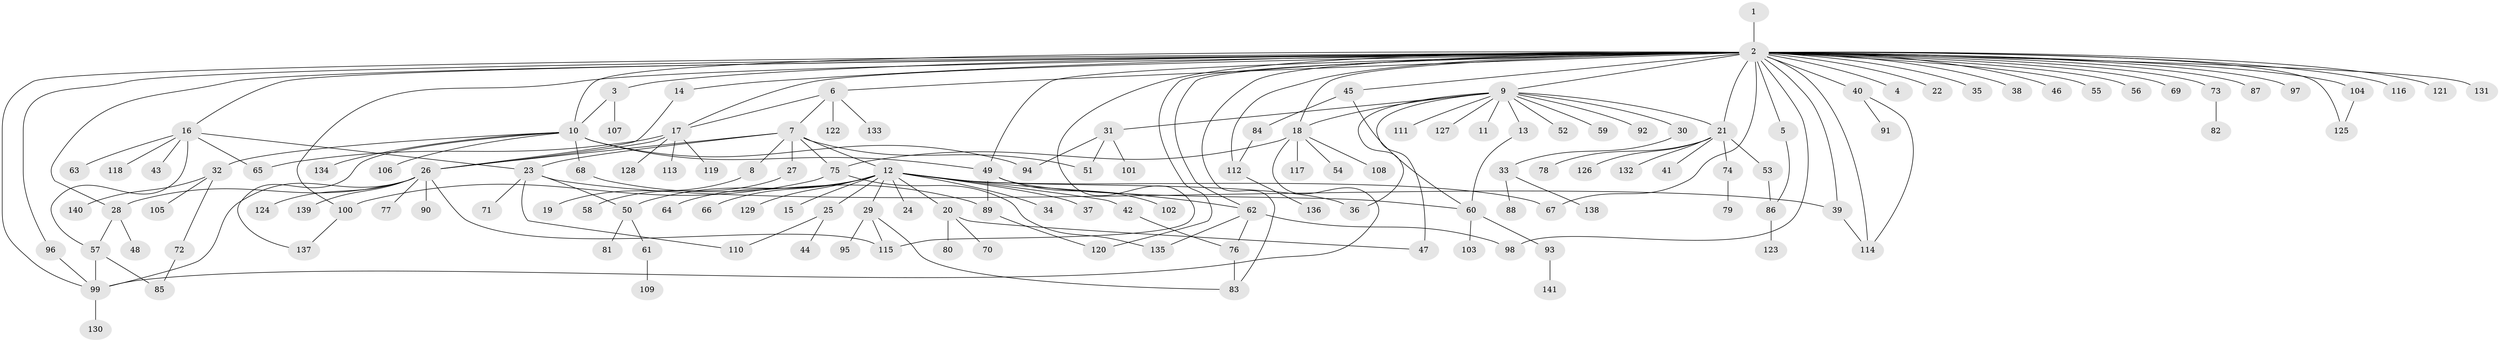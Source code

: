 // coarse degree distribution, {1: 0.5688073394495413, 42: 0.009174311926605505, 2: 0.1743119266055046, 8: 0.01834862385321101, 13: 0.009174311926605505, 9: 0.027522935779816515, 16: 0.009174311926605505, 11: 0.009174311926605505, 6: 0.01834862385321101, 3: 0.11009174311926606, 4: 0.01834862385321101, 5: 0.027522935779816515}
// Generated by graph-tools (version 1.1) at 2025/41/03/06/25 10:41:47]
// undirected, 141 vertices, 184 edges
graph export_dot {
graph [start="1"]
  node [color=gray90,style=filled];
  1;
  2;
  3;
  4;
  5;
  6;
  7;
  8;
  9;
  10;
  11;
  12;
  13;
  14;
  15;
  16;
  17;
  18;
  19;
  20;
  21;
  22;
  23;
  24;
  25;
  26;
  27;
  28;
  29;
  30;
  31;
  32;
  33;
  34;
  35;
  36;
  37;
  38;
  39;
  40;
  41;
  42;
  43;
  44;
  45;
  46;
  47;
  48;
  49;
  50;
  51;
  52;
  53;
  54;
  55;
  56;
  57;
  58;
  59;
  60;
  61;
  62;
  63;
  64;
  65;
  66;
  67;
  68;
  69;
  70;
  71;
  72;
  73;
  74;
  75;
  76;
  77;
  78;
  79;
  80;
  81;
  82;
  83;
  84;
  85;
  86;
  87;
  88;
  89;
  90;
  91;
  92;
  93;
  94;
  95;
  96;
  97;
  98;
  99;
  100;
  101;
  102;
  103;
  104;
  105;
  106;
  107;
  108;
  109;
  110;
  111;
  112;
  113;
  114;
  115;
  116;
  117;
  118;
  119;
  120;
  121;
  122;
  123;
  124;
  125;
  126;
  127;
  128;
  129;
  130;
  131;
  132;
  133;
  134;
  135;
  136;
  137;
  138;
  139;
  140;
  141;
  1 -- 2;
  2 -- 3;
  2 -- 4;
  2 -- 5;
  2 -- 6;
  2 -- 9;
  2 -- 10;
  2 -- 14;
  2 -- 16;
  2 -- 17;
  2 -- 18;
  2 -- 21;
  2 -- 22;
  2 -- 28;
  2 -- 35;
  2 -- 38;
  2 -- 39;
  2 -- 40;
  2 -- 45;
  2 -- 46;
  2 -- 49;
  2 -- 55;
  2 -- 56;
  2 -- 62;
  2 -- 67;
  2 -- 69;
  2 -- 73;
  2 -- 83;
  2 -- 87;
  2 -- 96;
  2 -- 97;
  2 -- 98;
  2 -- 99;
  2 -- 100;
  2 -- 104;
  2 -- 112;
  2 -- 114;
  2 -- 115;
  2 -- 116;
  2 -- 120;
  2 -- 121;
  2 -- 125;
  2 -- 131;
  3 -- 10;
  3 -- 107;
  5 -- 86;
  6 -- 7;
  6 -- 17;
  6 -- 122;
  6 -- 133;
  7 -- 8;
  7 -- 12;
  7 -- 23;
  7 -- 26;
  7 -- 27;
  7 -- 51;
  7 -- 75;
  8 -- 19;
  9 -- 11;
  9 -- 13;
  9 -- 18;
  9 -- 21;
  9 -- 30;
  9 -- 31;
  9 -- 36;
  9 -- 47;
  9 -- 52;
  9 -- 59;
  9 -- 92;
  9 -- 111;
  9 -- 127;
  10 -- 32;
  10 -- 49;
  10 -- 68;
  10 -- 94;
  10 -- 106;
  10 -- 134;
  10 -- 137;
  12 -- 15;
  12 -- 20;
  12 -- 24;
  12 -- 25;
  12 -- 29;
  12 -- 34;
  12 -- 36;
  12 -- 37;
  12 -- 42;
  12 -- 50;
  12 -- 62;
  12 -- 64;
  12 -- 66;
  12 -- 67;
  12 -- 129;
  13 -- 60;
  14 -- 26;
  16 -- 23;
  16 -- 43;
  16 -- 57;
  16 -- 63;
  16 -- 65;
  16 -- 118;
  17 -- 26;
  17 -- 65;
  17 -- 113;
  17 -- 119;
  17 -- 128;
  18 -- 54;
  18 -- 75;
  18 -- 99;
  18 -- 108;
  18 -- 117;
  20 -- 47;
  20 -- 70;
  20 -- 80;
  21 -- 41;
  21 -- 53;
  21 -- 74;
  21 -- 78;
  21 -- 126;
  21 -- 132;
  23 -- 39;
  23 -- 50;
  23 -- 71;
  23 -- 110;
  25 -- 44;
  25 -- 110;
  26 -- 28;
  26 -- 77;
  26 -- 90;
  26 -- 99;
  26 -- 115;
  26 -- 124;
  26 -- 139;
  27 -- 58;
  28 -- 48;
  28 -- 57;
  29 -- 83;
  29 -- 95;
  29 -- 115;
  30 -- 33;
  31 -- 51;
  31 -- 94;
  31 -- 101;
  32 -- 72;
  32 -- 105;
  32 -- 140;
  33 -- 88;
  33 -- 138;
  39 -- 114;
  40 -- 91;
  40 -- 114;
  42 -- 76;
  45 -- 60;
  45 -- 84;
  49 -- 60;
  49 -- 89;
  49 -- 102;
  50 -- 61;
  50 -- 81;
  53 -- 86;
  57 -- 85;
  57 -- 99;
  60 -- 93;
  60 -- 103;
  61 -- 109;
  62 -- 76;
  62 -- 98;
  62 -- 135;
  68 -- 89;
  72 -- 85;
  73 -- 82;
  74 -- 79;
  75 -- 100;
  75 -- 135;
  76 -- 83;
  84 -- 112;
  86 -- 123;
  89 -- 120;
  93 -- 141;
  96 -- 99;
  99 -- 130;
  100 -- 137;
  104 -- 125;
  112 -- 136;
}
